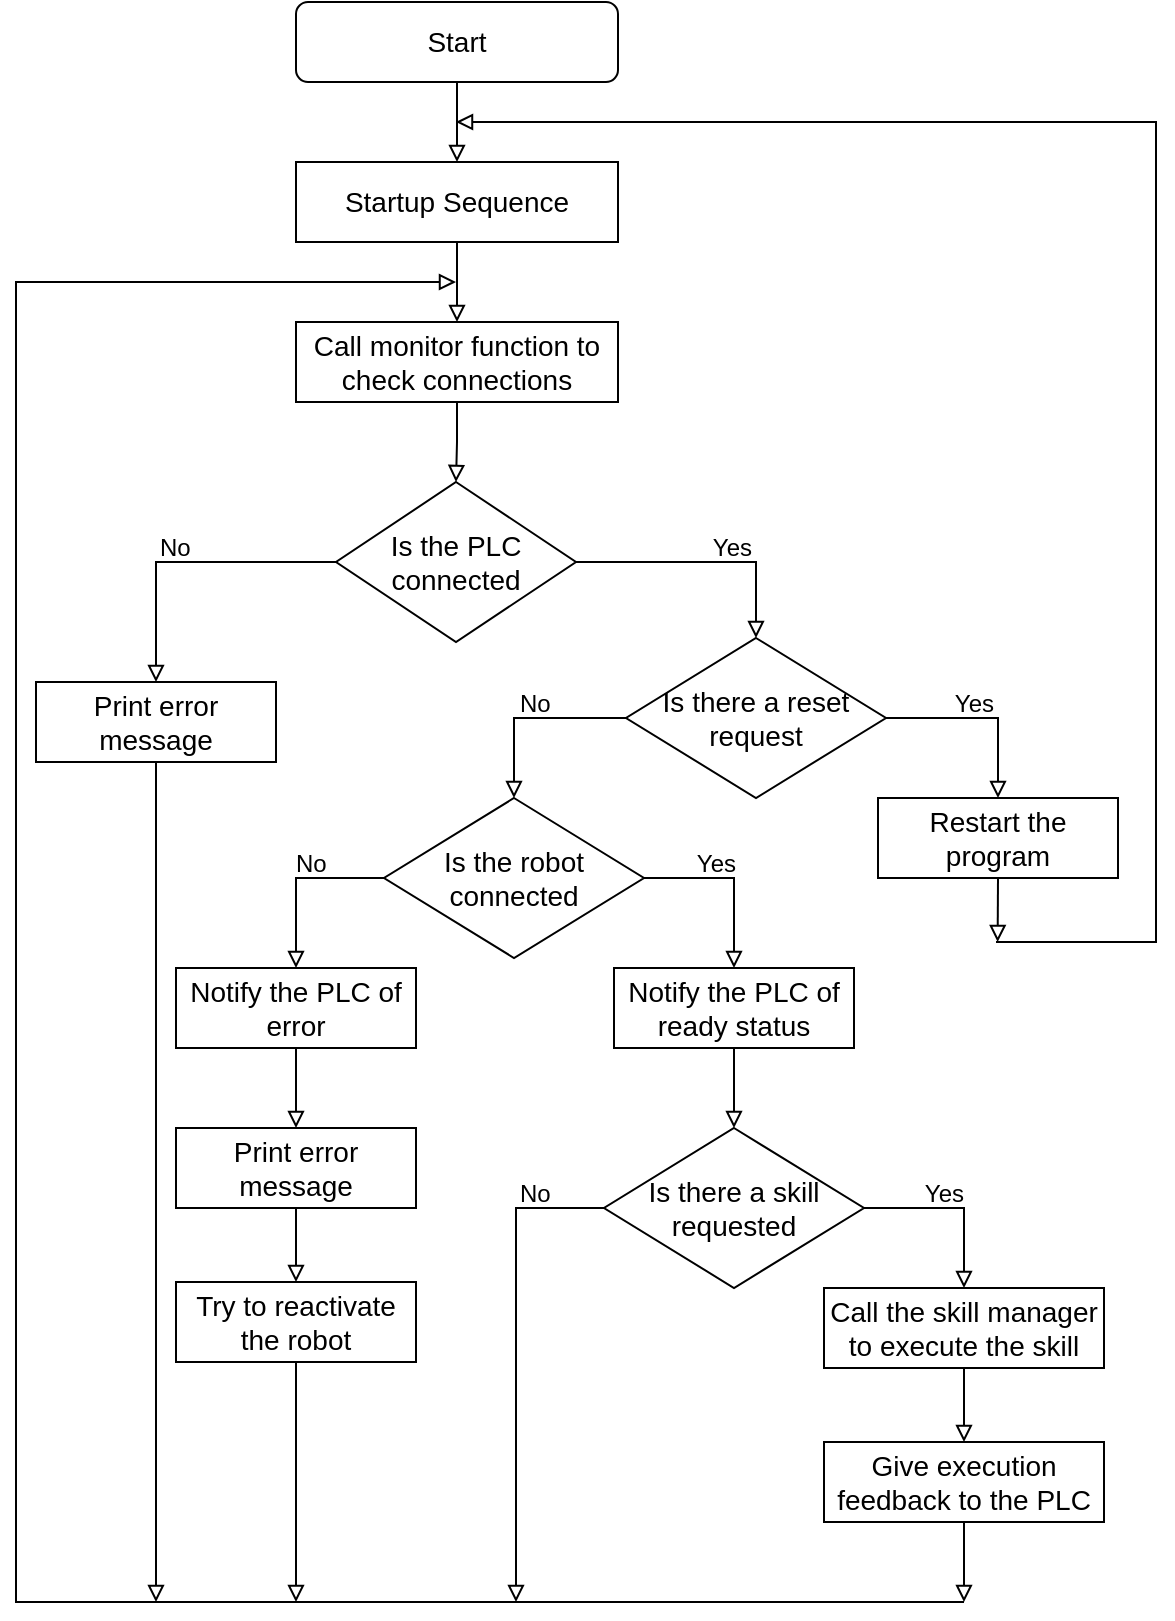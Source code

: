 <mxfile version="20.7.4" type="github">
  <diagram id="C5RBs43oDa-KdzZeNtuy" name="Page-1">
    <mxGraphModel dx="1674" dy="884" grid="1" gridSize="10" guides="1" tooltips="1" connect="1" arrows="1" fold="1" page="1" pageScale="1" pageWidth="827" pageHeight="1169" math="0" shadow="0">
      <root>
        <mxCell id="WIyWlLk6GJQsqaUBKTNV-0" />
        <mxCell id="WIyWlLk6GJQsqaUBKTNV-1" parent="WIyWlLk6GJQsqaUBKTNV-0" />
        <mxCell id="uh79flE-hJKGDGNNf9Zj-12" value="" style="edgeStyle=orthogonalEdgeStyle;rounded=0;orthogonalLoop=1;jettySize=auto;html=1;fontSize=14;endArrow=block;endFill=0;" parent="WIyWlLk6GJQsqaUBKTNV-1" source="uh79flE-hJKGDGNNf9Zj-13" target="uh79flE-hJKGDGNNf9Zj-24" edge="1">
          <mxGeometry relative="1" as="geometry" />
        </mxCell>
        <mxCell id="uh79flE-hJKGDGNNf9Zj-13" value="&lt;font style=&quot;font-size: 14px;&quot;&gt;Start&lt;/font&gt;" style="rounded=1;whiteSpace=wrap;html=1;fontSize=12;glass=0;strokeWidth=1;shadow=0;fillColor=none;" parent="WIyWlLk6GJQsqaUBKTNV-1" vertex="1">
          <mxGeometry x="180" y="30" width="161" height="40" as="geometry" />
        </mxCell>
        <mxCell id="uh79flE-hJKGDGNNf9Zj-14" style="edgeStyle=orthogonalEdgeStyle;rounded=0;orthogonalLoop=1;jettySize=auto;html=1;exitX=0;exitY=0.5;exitDx=0;exitDy=0;entryX=0.5;entryY=0;entryDx=0;entryDy=0;fontSize=14;endArrow=block;endFill=0;" parent="WIyWlLk6GJQsqaUBKTNV-1" source="uh79flE-hJKGDGNNf9Zj-16" target="uh79flE-hJKGDGNNf9Zj-18" edge="1">
          <mxGeometry relative="1" as="geometry" />
        </mxCell>
        <mxCell id="uh79flE-hJKGDGNNf9Zj-15" style="edgeStyle=orthogonalEdgeStyle;rounded=0;orthogonalLoop=1;jettySize=auto;html=1;exitX=1;exitY=0.5;exitDx=0;exitDy=0;entryX=0.5;entryY=0;entryDx=0;entryDy=0;endArrow=block;endFill=0;" parent="WIyWlLk6GJQsqaUBKTNV-1" source="uh79flE-hJKGDGNNf9Zj-16" target="uh79flE-hJKGDGNNf9Zj-52" edge="1">
          <mxGeometry relative="1" as="geometry">
            <mxPoint x="380" y="350" as="targetPoint" />
          </mxGeometry>
        </mxCell>
        <mxCell id="uh79flE-hJKGDGNNf9Zj-16" value="&lt;font style=&quot;font-size: 14px;&quot;&gt;Is the PLC connected&lt;/font&gt;" style="rhombus;whiteSpace=wrap;html=1;fontSize=12;fillColor=none;" parent="WIyWlLk6GJQsqaUBKTNV-1" vertex="1">
          <mxGeometry x="200" y="270" width="120" height="80" as="geometry" />
        </mxCell>
        <mxCell id="uh79flE-hJKGDGNNf9Zj-17" style="edgeStyle=orthogonalEdgeStyle;rounded=0;orthogonalLoop=1;jettySize=auto;html=1;exitX=0.5;exitY=1;exitDx=0;exitDy=0;fontSize=14;endArrow=block;endFill=0;" parent="WIyWlLk6GJQsqaUBKTNV-1" source="uh79flE-hJKGDGNNf9Zj-18" edge="1">
          <mxGeometry relative="1" as="geometry">
            <mxPoint x="110" y="830" as="targetPoint" />
          </mxGeometry>
        </mxCell>
        <mxCell id="uh79flE-hJKGDGNNf9Zj-18" value="&lt;font style=&quot;font-size: 14px;&quot;&gt;Print error message&lt;/font&gt;" style="rounded=0;whiteSpace=wrap;html=1;fillColor=none;" parent="WIyWlLk6GJQsqaUBKTNV-1" vertex="1">
          <mxGeometry x="50" y="370" width="120" height="40" as="geometry" />
        </mxCell>
        <mxCell id="uh79flE-hJKGDGNNf9Zj-19" value="No" style="text;html=1;strokeColor=none;fillColor=none;align=left;verticalAlign=middle;whiteSpace=wrap;rounded=0;fontSize=12;" parent="WIyWlLk6GJQsqaUBKTNV-1" vertex="1">
          <mxGeometry x="110" y="288" width="60" height="30" as="geometry" />
        </mxCell>
        <mxCell id="uh79flE-hJKGDGNNf9Zj-20" value="Yes" style="text;html=1;strokeColor=none;fillColor=none;align=right;verticalAlign=middle;whiteSpace=wrap;rounded=0;fontSize=12;" parent="WIyWlLk6GJQsqaUBKTNV-1" vertex="1">
          <mxGeometry x="471" y="366" width="60" height="30" as="geometry" />
        </mxCell>
        <mxCell id="uh79flE-hJKGDGNNf9Zj-23" style="edgeStyle=orthogonalEdgeStyle;rounded=0;orthogonalLoop=1;jettySize=auto;html=1;exitX=0.5;exitY=1;exitDx=0;exitDy=0;entryX=0.5;entryY=0;entryDx=0;entryDy=0;fontSize=14;endArrow=block;endFill=0;" parent="WIyWlLk6GJQsqaUBKTNV-1" source="uh79flE-hJKGDGNNf9Zj-24" edge="1">
          <mxGeometry relative="1" as="geometry">
            <mxPoint x="260.5" y="190" as="targetPoint" />
          </mxGeometry>
        </mxCell>
        <mxCell id="uh79flE-hJKGDGNNf9Zj-24" value="&lt;font style=&quot;font-size: 14px;&quot;&gt;Startup Sequence&lt;/font&gt;" style="rounded=0;whiteSpace=wrap;html=1;fillColor=none;" parent="WIyWlLk6GJQsqaUBKTNV-1" vertex="1">
          <mxGeometry x="180" y="110" width="161" height="40" as="geometry" />
        </mxCell>
        <mxCell id="uh79flE-hJKGDGNNf9Zj-25" style="edgeStyle=orthogonalEdgeStyle;rounded=0;orthogonalLoop=1;jettySize=auto;html=1;exitX=0;exitY=0.5;exitDx=0;exitDy=0;entryX=0.5;entryY=0;entryDx=0;entryDy=0;endArrow=block;endFill=0;" parent="WIyWlLk6GJQsqaUBKTNV-1" source="uh79flE-hJKGDGNNf9Zj-52" target="uh79flE-hJKGDGNNf9Zj-54" edge="1">
          <mxGeometry relative="1" as="geometry">
            <mxPoint x="350" y="388" as="sourcePoint" />
            <mxPoint x="295" y="428" as="targetPoint" />
          </mxGeometry>
        </mxCell>
        <mxCell id="uh79flE-hJKGDGNNf9Zj-28" value="No" style="text;html=1;strokeColor=none;fillColor=none;align=left;verticalAlign=middle;whiteSpace=wrap;rounded=0;fontSize=12;" parent="WIyWlLk6GJQsqaUBKTNV-1" vertex="1">
          <mxGeometry x="289.5" y="366" width="60" height="30" as="geometry" />
        </mxCell>
        <mxCell id="uh79flE-hJKGDGNNf9Zj-29" value="Yes" style="text;html=1;strokeColor=none;fillColor=none;align=right;verticalAlign=middle;whiteSpace=wrap;rounded=0;fontSize=12;" parent="WIyWlLk6GJQsqaUBKTNV-1" vertex="1">
          <mxGeometry x="350" y="288" width="60" height="30" as="geometry" />
        </mxCell>
        <mxCell id="uh79flE-hJKGDGNNf9Zj-30" value="" style="endArrow=block;html=1;rounded=0;fontSize=14;endFill=0;" parent="WIyWlLk6GJQsqaUBKTNV-1" edge="1">
          <mxGeometry width="50" height="50" relative="1" as="geometry">
            <mxPoint x="514" y="830" as="sourcePoint" />
            <mxPoint x="260" y="170" as="targetPoint" />
            <Array as="points">
              <mxPoint x="40" y="830" />
              <mxPoint x="40" y="170" />
            </Array>
          </mxGeometry>
        </mxCell>
        <mxCell id="uh79flE-hJKGDGNNf9Zj-31" style="edgeStyle=orthogonalEdgeStyle;rounded=0;orthogonalLoop=1;jettySize=auto;html=1;exitX=0.5;exitY=1;exitDx=0;exitDy=0;entryX=0.5;entryY=0;entryDx=0;entryDy=0;endArrow=block;endFill=0;" parent="WIyWlLk6GJQsqaUBKTNV-1" source="uh79flE-hJKGDGNNf9Zj-32" target="uh79flE-hJKGDGNNf9Zj-16" edge="1">
          <mxGeometry relative="1" as="geometry" />
        </mxCell>
        <mxCell id="uh79flE-hJKGDGNNf9Zj-32" value="&lt;span style=&quot;font-size: 14px;&quot;&gt;Call monitor function to check connections&lt;/span&gt;" style="rounded=0;whiteSpace=wrap;html=1;fillColor=none;" parent="WIyWlLk6GJQsqaUBKTNV-1" vertex="1">
          <mxGeometry x="180" y="190" width="161" height="40" as="geometry" />
        </mxCell>
        <mxCell id="uh79flE-hJKGDGNNf9Zj-58" style="edgeStyle=orthogonalEdgeStyle;rounded=0;orthogonalLoop=1;jettySize=auto;html=1;exitX=0.5;exitY=1;exitDx=0;exitDy=0;entryX=0.5;entryY=0;entryDx=0;entryDy=0;endArrow=block;endFill=0;" parent="WIyWlLk6GJQsqaUBKTNV-1" source="uh79flE-hJKGDGNNf9Zj-36" target="uh79flE-hJKGDGNNf9Zj-46" edge="1">
          <mxGeometry relative="1" as="geometry" />
        </mxCell>
        <mxCell id="uh79flE-hJKGDGNNf9Zj-36" value="&lt;span style=&quot;font-size: 14px;&quot;&gt;Notify the PLC of ready status&lt;/span&gt;" style="rounded=0;whiteSpace=wrap;html=1;fillColor=none;" parent="WIyWlLk6GJQsqaUBKTNV-1" vertex="1">
          <mxGeometry x="339" y="513" width="120" height="40" as="geometry" />
        </mxCell>
        <mxCell id="uh79flE-hJKGDGNNf9Zj-44" style="edgeStyle=orthogonalEdgeStyle;rounded=0;orthogonalLoop=1;jettySize=auto;html=1;exitX=1;exitY=0.5;exitDx=0;exitDy=0;entryX=0.5;entryY=0;entryDx=0;entryDy=0;endArrow=block;endFill=0;" parent="WIyWlLk6GJQsqaUBKTNV-1" source="uh79flE-hJKGDGNNf9Zj-46" target="uh79flE-hJKGDGNNf9Zj-50" edge="1">
          <mxGeometry relative="1" as="geometry" />
        </mxCell>
        <mxCell id="uh79flE-hJKGDGNNf9Zj-45" style="edgeStyle=orthogonalEdgeStyle;rounded=0;orthogonalLoop=1;jettySize=auto;html=1;exitX=0;exitY=0.5;exitDx=0;exitDy=0;endArrow=block;endFill=0;" parent="WIyWlLk6GJQsqaUBKTNV-1" source="uh79flE-hJKGDGNNf9Zj-46" edge="1">
          <mxGeometry relative="1" as="geometry">
            <mxPoint x="290" y="830" as="targetPoint" />
            <Array as="points">
              <mxPoint x="290" y="633" />
              <mxPoint x="290" y="710" />
            </Array>
          </mxGeometry>
        </mxCell>
        <mxCell id="uh79flE-hJKGDGNNf9Zj-46" value="&lt;font style=&quot;font-size: 14px;&quot;&gt;Is there a skill requested&lt;/font&gt;" style="rhombus;whiteSpace=wrap;html=1;fontSize=12;fillColor=none;" parent="WIyWlLk6GJQsqaUBKTNV-1" vertex="1">
          <mxGeometry x="334" y="593" width="130" height="80" as="geometry" />
        </mxCell>
        <mxCell id="uh79flE-hJKGDGNNf9Zj-47" value="Yes" style="text;html=1;strokeColor=none;fillColor=none;align=right;verticalAlign=middle;whiteSpace=wrap;rounded=0;fontSize=12;" parent="WIyWlLk6GJQsqaUBKTNV-1" vertex="1">
          <mxGeometry x="475" y="611" width="40.5" height="30" as="geometry" />
        </mxCell>
        <mxCell id="uh79flE-hJKGDGNNf9Zj-48" value="No" style="text;html=1;strokeColor=none;fillColor=none;align=left;verticalAlign=middle;whiteSpace=wrap;rounded=0;fontSize=12;" parent="WIyWlLk6GJQsqaUBKTNV-1" vertex="1">
          <mxGeometry x="289.5" y="611" width="30.5" height="30" as="geometry" />
        </mxCell>
        <mxCell id="uh79flE-hJKGDGNNf9Zj-49" style="edgeStyle=orthogonalEdgeStyle;rounded=0;orthogonalLoop=1;jettySize=auto;html=1;exitX=0.5;exitY=1;exitDx=0;exitDy=0;endArrow=block;endFill=0;" parent="WIyWlLk6GJQsqaUBKTNV-1" source="uh79flE-hJKGDGNNf9Zj-50" edge="1">
          <mxGeometry relative="1" as="geometry">
            <mxPoint x="514" y="750" as="targetPoint" />
          </mxGeometry>
        </mxCell>
        <mxCell id="uh79flE-hJKGDGNNf9Zj-50" value="&lt;span style=&quot;font-size: 14px;&quot;&gt;Call the skill manager to execute the skill&lt;/span&gt;" style="rounded=0;whiteSpace=wrap;html=1;fillColor=none;" parent="WIyWlLk6GJQsqaUBKTNV-1" vertex="1">
          <mxGeometry x="444" y="673" width="140" height="40" as="geometry" />
        </mxCell>
        <mxCell id="uh79flE-hJKGDGNNf9Zj-51" value="" style="endArrow=block;html=1;rounded=0;endFill=0;" parent="WIyWlLk6GJQsqaUBKTNV-1" edge="1">
          <mxGeometry width="50" height="50" relative="1" as="geometry">
            <mxPoint x="530" y="500" as="sourcePoint" />
            <mxPoint x="260" y="90" as="targetPoint" />
            <Array as="points">
              <mxPoint x="610" y="500" />
              <mxPoint x="610" y="90" />
            </Array>
          </mxGeometry>
        </mxCell>
        <mxCell id="uh79flE-hJKGDGNNf9Zj-57" style="edgeStyle=orthogonalEdgeStyle;rounded=0;orthogonalLoop=1;jettySize=auto;html=1;exitX=1;exitY=0.5;exitDx=0;exitDy=0;entryX=0.5;entryY=0;entryDx=0;entryDy=0;endArrow=block;endFill=0;" parent="WIyWlLk6GJQsqaUBKTNV-1" source="uh79flE-hJKGDGNNf9Zj-52" target="uh79flE-hJKGDGNNf9Zj-69" edge="1">
          <mxGeometry relative="1" as="geometry">
            <mxPoint x="529" y="428" as="targetPoint" />
          </mxGeometry>
        </mxCell>
        <mxCell id="uh79flE-hJKGDGNNf9Zj-52" value="&lt;font style=&quot;font-size: 14px;&quot;&gt;Is there a reset request&lt;/font&gt;" style="rhombus;whiteSpace=wrap;html=1;fontSize=12;fillColor=none;" parent="WIyWlLk6GJQsqaUBKTNV-1" vertex="1">
          <mxGeometry x="345" y="348" width="130" height="80" as="geometry" />
        </mxCell>
        <mxCell id="uh79flE-hJKGDGNNf9Zj-56" style="edgeStyle=orthogonalEdgeStyle;rounded=0;orthogonalLoop=1;jettySize=auto;html=1;exitX=1;exitY=0.5;exitDx=0;exitDy=0;entryX=0.5;entryY=0;entryDx=0;entryDy=0;endArrow=block;endFill=0;" parent="WIyWlLk6GJQsqaUBKTNV-1" source="uh79flE-hJKGDGNNf9Zj-54" target="uh79flE-hJKGDGNNf9Zj-36" edge="1">
          <mxGeometry relative="1" as="geometry" />
        </mxCell>
        <mxCell id="uh79flE-hJKGDGNNf9Zj-63" style="edgeStyle=orthogonalEdgeStyle;rounded=0;orthogonalLoop=1;jettySize=auto;html=1;exitX=0;exitY=0.5;exitDx=0;exitDy=0;entryX=0.5;entryY=0;entryDx=0;entryDy=0;endArrow=block;endFill=0;" parent="WIyWlLk6GJQsqaUBKTNV-1" source="uh79flE-hJKGDGNNf9Zj-54" target="uh79flE-hJKGDGNNf9Zj-62" edge="1">
          <mxGeometry relative="1" as="geometry" />
        </mxCell>
        <mxCell id="uh79flE-hJKGDGNNf9Zj-54" value="&lt;font style=&quot;font-size: 14px;&quot;&gt;Is the robot connected&lt;/font&gt;" style="rhombus;whiteSpace=wrap;html=1;fontSize=12;fillColor=none;" parent="WIyWlLk6GJQsqaUBKTNV-1" vertex="1">
          <mxGeometry x="224" y="428" width="130" height="80" as="geometry" />
        </mxCell>
        <mxCell id="uh79flE-hJKGDGNNf9Zj-72" style="edgeStyle=orthogonalEdgeStyle;rounded=0;orthogonalLoop=1;jettySize=auto;html=1;exitX=0.5;exitY=1;exitDx=0;exitDy=0;entryX=0.5;entryY=0;entryDx=0;entryDy=0;endArrow=block;endFill=0;" parent="WIyWlLk6GJQsqaUBKTNV-1" source="uh79flE-hJKGDGNNf9Zj-60" target="uh79flE-hJKGDGNNf9Zj-71" edge="1">
          <mxGeometry relative="1" as="geometry" />
        </mxCell>
        <mxCell id="uh79flE-hJKGDGNNf9Zj-60" value="&lt;font style=&quot;font-size: 14px;&quot;&gt;Print error message&lt;/font&gt;" style="rounded=0;whiteSpace=wrap;html=1;fillColor=none;" parent="WIyWlLk6GJQsqaUBKTNV-1" vertex="1">
          <mxGeometry x="120" y="593" width="120" height="40" as="geometry" />
        </mxCell>
        <mxCell id="uh79flE-hJKGDGNNf9Zj-61" style="edgeStyle=orthogonalEdgeStyle;rounded=0;orthogonalLoop=1;jettySize=auto;html=1;exitX=0.5;exitY=1;exitDx=0;exitDy=0;entryX=0.5;entryY=0;entryDx=0;entryDy=0;endArrow=block;endFill=0;" parent="WIyWlLk6GJQsqaUBKTNV-1" source="uh79flE-hJKGDGNNf9Zj-62" target="uh79flE-hJKGDGNNf9Zj-60" edge="1">
          <mxGeometry relative="1" as="geometry" />
        </mxCell>
        <mxCell id="uh79flE-hJKGDGNNf9Zj-62" value="&lt;font style=&quot;font-size: 14px;&quot;&gt;Notify the PLC of error&lt;/font&gt;" style="rounded=0;whiteSpace=wrap;html=1;fillColor=none;" parent="WIyWlLk6GJQsqaUBKTNV-1" vertex="1">
          <mxGeometry x="120" y="513" width="120" height="40" as="geometry" />
        </mxCell>
        <mxCell id="uh79flE-hJKGDGNNf9Zj-65" value="Yes" style="text;html=1;strokeColor=none;fillColor=none;align=right;verticalAlign=middle;whiteSpace=wrap;rounded=0;fontSize=12;" parent="WIyWlLk6GJQsqaUBKTNV-1" vertex="1">
          <mxGeometry x="360.5" y="446" width="40.5" height="30" as="geometry" />
        </mxCell>
        <mxCell id="uh79flE-hJKGDGNNf9Zj-66" value="No" style="text;html=1;strokeColor=none;fillColor=none;align=left;verticalAlign=middle;whiteSpace=wrap;rounded=0;fontSize=12;" parent="WIyWlLk6GJQsqaUBKTNV-1" vertex="1">
          <mxGeometry x="178" y="446" width="30.5" height="30" as="geometry" />
        </mxCell>
        <mxCell id="uh79flE-hJKGDGNNf9Zj-70" style="edgeStyle=orthogonalEdgeStyle;rounded=0;orthogonalLoop=1;jettySize=auto;html=1;exitX=0.5;exitY=1;exitDx=0;exitDy=0;endArrow=block;endFill=0;" parent="WIyWlLk6GJQsqaUBKTNV-1" source="uh79flE-hJKGDGNNf9Zj-69" edge="1">
          <mxGeometry relative="1" as="geometry">
            <mxPoint x="530.828" y="500" as="targetPoint" />
          </mxGeometry>
        </mxCell>
        <mxCell id="uh79flE-hJKGDGNNf9Zj-69" value="&lt;span style=&quot;font-size: 14px;&quot;&gt;Restart the program&lt;/span&gt;" style="rounded=0;whiteSpace=wrap;html=1;fillColor=none;" parent="WIyWlLk6GJQsqaUBKTNV-1" vertex="1">
          <mxGeometry x="471" y="428" width="120" height="40" as="geometry" />
        </mxCell>
        <mxCell id="KOREg7t8_l4GAabJwVTt-0" style="edgeStyle=orthogonalEdgeStyle;rounded=0;orthogonalLoop=1;jettySize=auto;html=1;exitX=0.5;exitY=1;exitDx=0;exitDy=0;endArrow=block;endFill=0;" edge="1" parent="WIyWlLk6GJQsqaUBKTNV-1" source="uh79flE-hJKGDGNNf9Zj-71">
          <mxGeometry relative="1" as="geometry">
            <mxPoint x="180" y="830" as="targetPoint" />
          </mxGeometry>
        </mxCell>
        <mxCell id="uh79flE-hJKGDGNNf9Zj-71" value="&lt;span style=&quot;font-size: 14px;&quot;&gt;Try to reactivate the robot&lt;/span&gt;" style="rounded=0;whiteSpace=wrap;html=1;fillColor=none;" parent="WIyWlLk6GJQsqaUBKTNV-1" vertex="1">
          <mxGeometry x="120" y="670" width="120" height="40" as="geometry" />
        </mxCell>
        <mxCell id="KOREg7t8_l4GAabJwVTt-2" style="edgeStyle=orthogonalEdgeStyle;rounded=0;orthogonalLoop=1;jettySize=auto;html=1;exitX=0.5;exitY=1;exitDx=0;exitDy=0;endArrow=block;endFill=0;" edge="1" parent="WIyWlLk6GJQsqaUBKTNV-1" source="KOREg7t8_l4GAabJwVTt-1">
          <mxGeometry relative="1" as="geometry">
            <mxPoint x="514" y="830" as="targetPoint" />
          </mxGeometry>
        </mxCell>
        <mxCell id="KOREg7t8_l4GAabJwVTt-1" value="&lt;span style=&quot;font-size: 14px;&quot;&gt;Give execution feedback to the PLC&lt;/span&gt;" style="rounded=0;whiteSpace=wrap;html=1;fillColor=none;" vertex="1" parent="WIyWlLk6GJQsqaUBKTNV-1">
          <mxGeometry x="444" y="750" width="140" height="40" as="geometry" />
        </mxCell>
      </root>
    </mxGraphModel>
  </diagram>
</mxfile>

